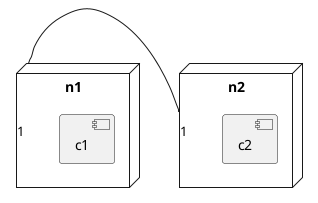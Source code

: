 {
  "sha1": "jvgs0vw1rw8z80i1b2lv66xo0r32coa",
  "insertion": {
    "when": "2024-06-03T18:59:32.314Z",
    "user": "plantuml@gmail.com"
  }
}
@startuml
!pragma horizontalLineBetweenDifferentPackageAllowed
node n1 {
component c1
}
node n2 {
component c2
}
n1 "1"-right-"1" n2
@enduml
